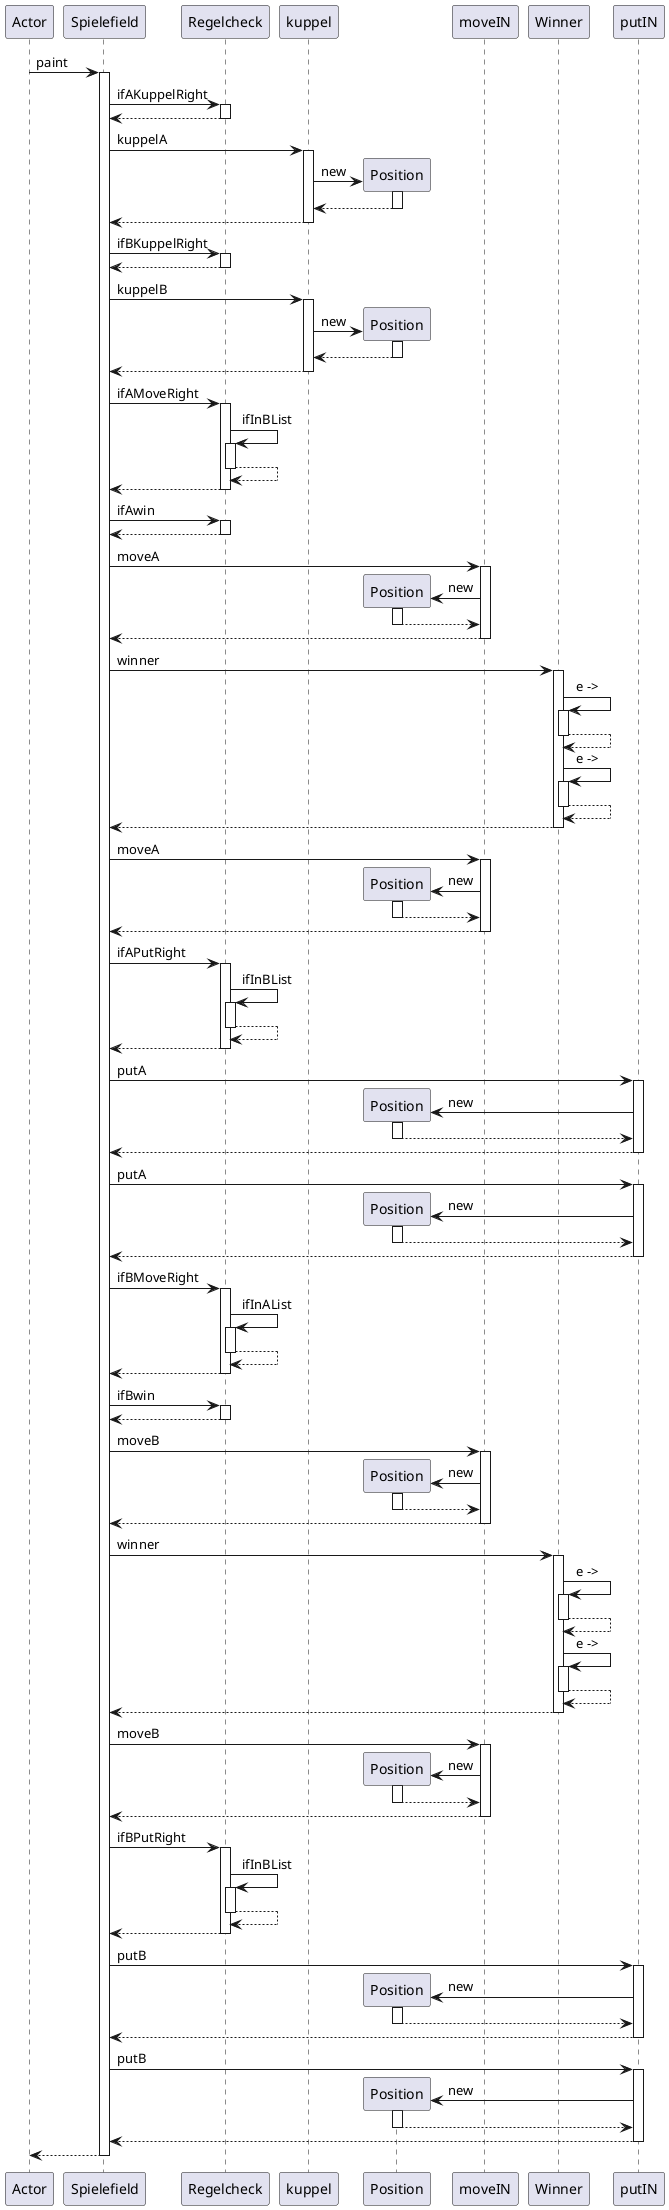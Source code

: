 @startuml
participant Actor
Actor -> Spielefield : paint
activate Spielefield
Spielefield -> Regelcheck : ifAKuppelRight
activate Regelcheck
Regelcheck --> Spielefield
deactivate Regelcheck
Spielefield -> kuppel : kuppelA
activate kuppel
create Position
kuppel -> Position : new
activate Position
Position --> kuppel
deactivate Position
kuppel --> Spielefield
deactivate kuppel
Spielefield -> Regelcheck : ifBKuppelRight
activate Regelcheck
Regelcheck --> Spielefield
deactivate Regelcheck
Spielefield -> kuppel : kuppelB
activate kuppel
create Position
kuppel -> Position : new
activate Position
Position --> kuppel
deactivate Position
kuppel --> Spielefield
deactivate kuppel
Spielefield -> Regelcheck : ifAMoveRight
activate Regelcheck
Regelcheck -> Regelcheck : ifInBList
activate Regelcheck
Regelcheck --> Regelcheck
deactivate Regelcheck
Regelcheck --> Spielefield
deactivate Regelcheck
Spielefield -> Regelcheck : ifAwin
activate Regelcheck
Regelcheck --> Spielefield
deactivate Regelcheck
Spielefield -> moveIN : moveA
activate moveIN
create Position
moveIN -> Position : new
activate Position
Position --> moveIN
deactivate Position
moveIN --> Spielefield
deactivate moveIN
Spielefield -> Winner : winner
activate Winner
Winner -> Winner : e ->
activate Winner
Winner --> Winner
deactivate Winner
Winner -> Winner : e ->
activate Winner
Winner --> Winner
deactivate Winner
Winner --> Spielefield
deactivate Winner
Spielefield -> moveIN : moveA
activate moveIN
create Position
moveIN -> Position : new
activate Position
Position --> moveIN
deactivate Position
moveIN --> Spielefield
deactivate moveIN
Spielefield -> Regelcheck : ifAPutRight
activate Regelcheck
Regelcheck -> Regelcheck : ifInBList
activate Regelcheck
Regelcheck --> Regelcheck
deactivate Regelcheck
Regelcheck --> Spielefield
deactivate Regelcheck
Spielefield -> putIN : putA
activate putIN
create Position
putIN -> Position : new
activate Position
Position --> putIN
deactivate Position
putIN --> Spielefield
deactivate putIN
Spielefield -> putIN : putA
activate putIN
create Position
putIN -> Position : new
activate Position
Position --> putIN
deactivate Position
putIN --> Spielefield
deactivate putIN
Spielefield -> Regelcheck : ifBMoveRight
activate Regelcheck
Regelcheck -> Regelcheck : ifInAList
activate Regelcheck
Regelcheck --> Regelcheck
deactivate Regelcheck
Regelcheck --> Spielefield
deactivate Regelcheck
Spielefield -> Regelcheck : ifBwin
activate Regelcheck
Regelcheck --> Spielefield
deactivate Regelcheck
Spielefield -> moveIN : moveB
activate moveIN
create Position
moveIN -> Position : new
activate Position
Position --> moveIN
deactivate Position
moveIN --> Spielefield
deactivate moveIN
Spielefield -> Winner : winner
activate Winner
Winner -> Winner : e ->
activate Winner
Winner --> Winner
deactivate Winner
Winner -> Winner : e ->
activate Winner
Winner --> Winner
deactivate Winner
Winner --> Spielefield
deactivate Winner
Spielefield -> moveIN : moveB
activate moveIN
create Position
moveIN -> Position : new
activate Position
Position --> moveIN
deactivate Position
moveIN --> Spielefield
deactivate moveIN
Spielefield -> Regelcheck : ifBPutRight
activate Regelcheck
Regelcheck -> Regelcheck : ifInBList
activate Regelcheck
Regelcheck --> Regelcheck
deactivate Regelcheck
Regelcheck --> Spielefield
deactivate Regelcheck
Spielefield -> putIN : putB
activate putIN
create Position
putIN -> Position : new
activate Position
Position --> putIN
deactivate Position
putIN --> Spielefield
deactivate putIN
Spielefield -> putIN : putB
activate putIN
create Position
putIN -> Position : new
activate Position
Position --> putIN
deactivate Position
putIN --> Spielefield
deactivate putIN
return
@enduml